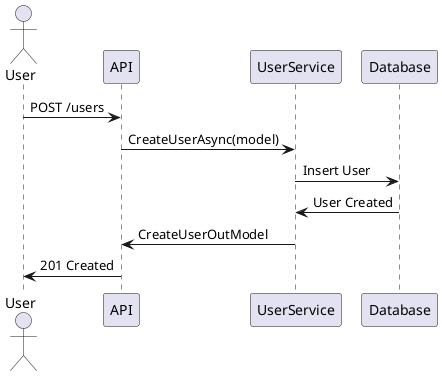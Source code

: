 @startuml
actor User
participant API
participant UserService
participant Database

User -> API: POST /users
API -> UserService: CreateUserAsync(model)
UserService -> Database: Insert User
Database -> UserService: User Created
UserService -> API: CreateUserOutModel
API -> User: 201 Created
@enduml